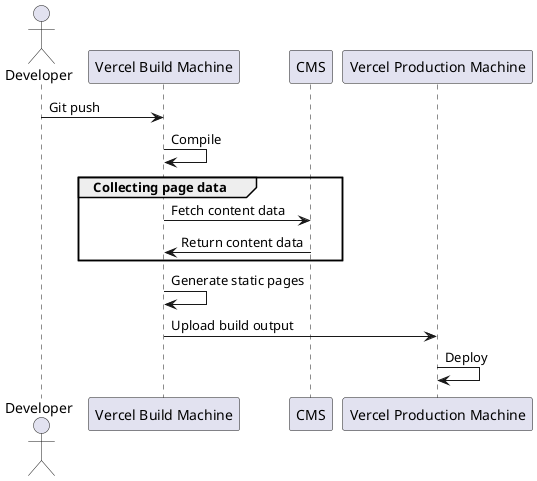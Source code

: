 @startuml page-generation
actor       Developer
participant "Vercel Build Machine" as VBM
participant    CMS
participant "Vercel Production Machine" as VPM
Developer -> VBM : Git push
VBM -> VBM : Compile
group Collecting page data
VBM -> CMS : Fetch content data
CMS -> VBM : Return content data
end
VBM -> VBM : Generate static pages
VBM -> VPM : Upload build output
VPM -> VPM : Deploy 

@enduml